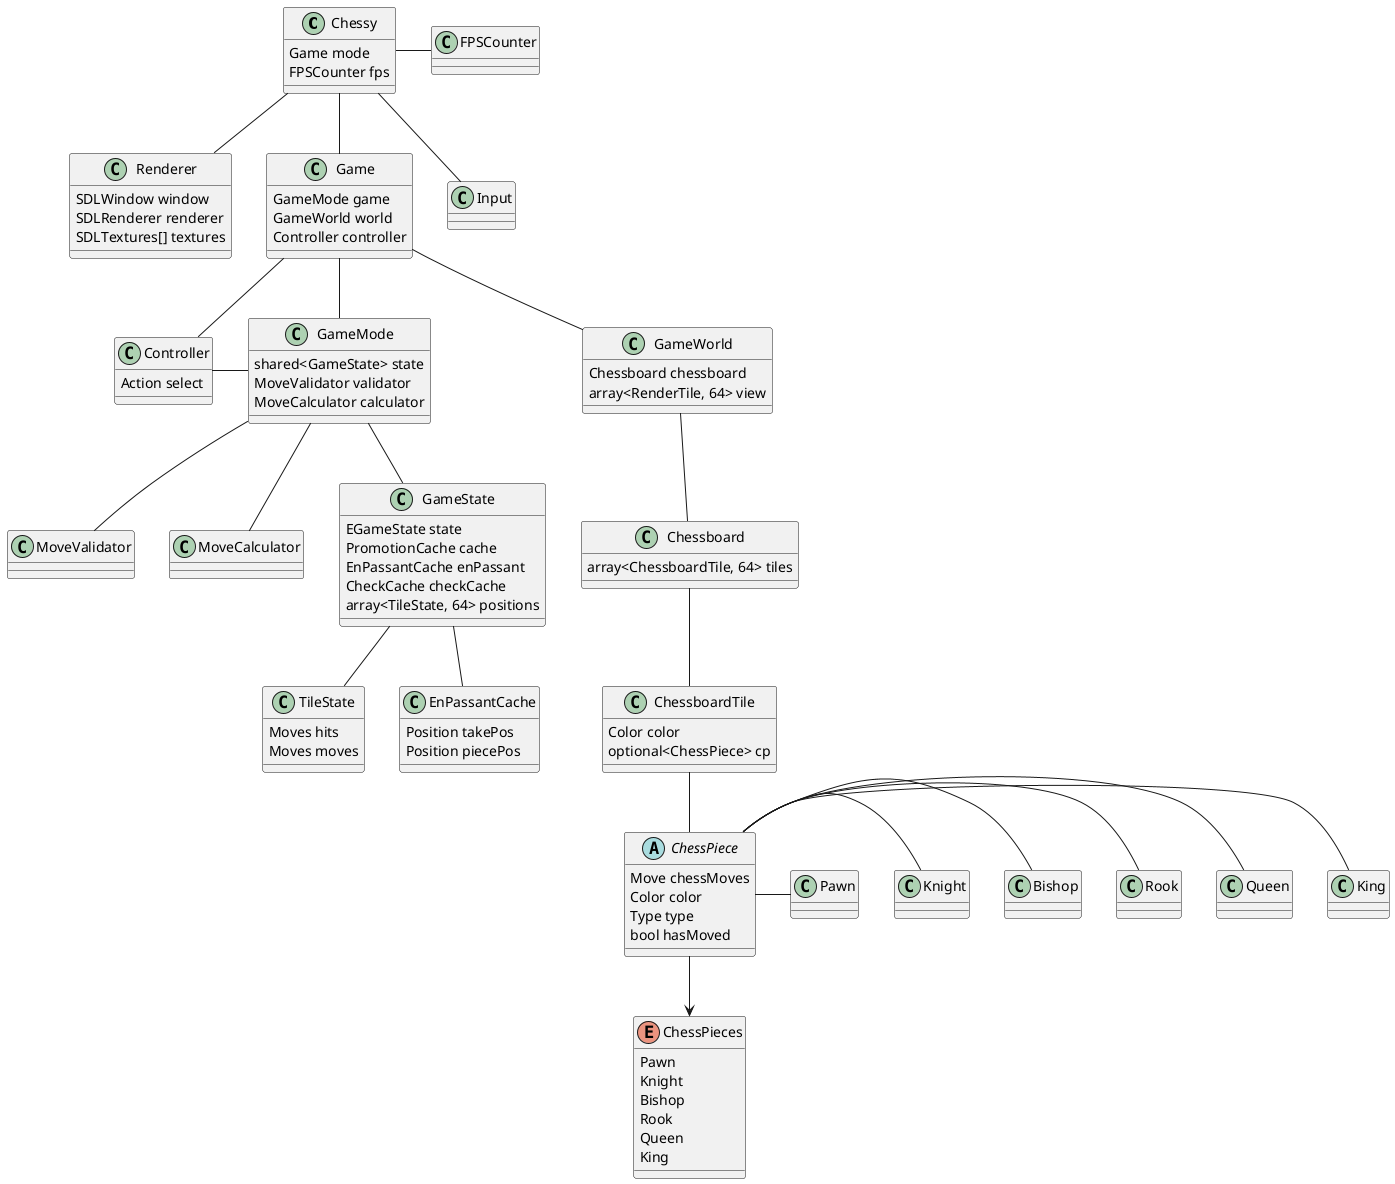 @startuml
class Chessy {
  Game mode
  FPSCounter fps
}
class Renderer{
  SDLWindow window
  SDLRenderer renderer
  SDLTextures[] textures
}
class Controller{
  Action select
}
class Game {
  GameMode game
  GameWorld world
  Controller controller
}
class GameMode{
  shared<GameState> state
  MoveValidator validator
  MoveCalculator calculator
}
class GameWorld{
  Chessboard chessboard
  array<RenderTile, 64> view
}
class MoveValidator{
}
class MoveCalculator{
}
class GameState{
  EGameState state
  PromotionCache cache
  EnPassantCache enPassant
  CheckCache checkCache
  array<TileState, 64> positions
}
class TileState
{
    Moves hits
    Moves moves
}
class EnPassantCache
{
  Position takePos
  Position piecePos
}
class Chessboard{
  array<ChessboardTile, 64> tiles
}
class ChessboardTile{
  Color color
  optional<ChessPiece> cp
}
enum ChessPieces {
  Pawn
  Knight
  Bishop
  Rook
  Queen
  King
}
abstract ChessPiece{
  Move chessMoves
  Color color
  Type type
  bool hasMoved
}

ChessPiece --> ChessPieces
ChessPiece -right- King
ChessPiece -right- Queen
ChessPiece -right- Rook
ChessPiece -right- Bishop
ChessPiece -right- Knight
ChessPiece -right- Pawn

ChessboardTile -- ChessPiece

Chessboard -- ChessboardTile

GameState -- TileState
GameState -- EnPassantCache

GameMode -- MoveValidator
GameMode -- MoveCalculator
GameMode -- GameState

GameWorld -- Chessboard 

Game -- GameWorld
Game -- GameMode
Game -- Controller

Controller -right- GameMode

Chessy -- Input
Chessy -- Renderer
Chessy -right- FPSCounter
Chessy -- Game
@enduml